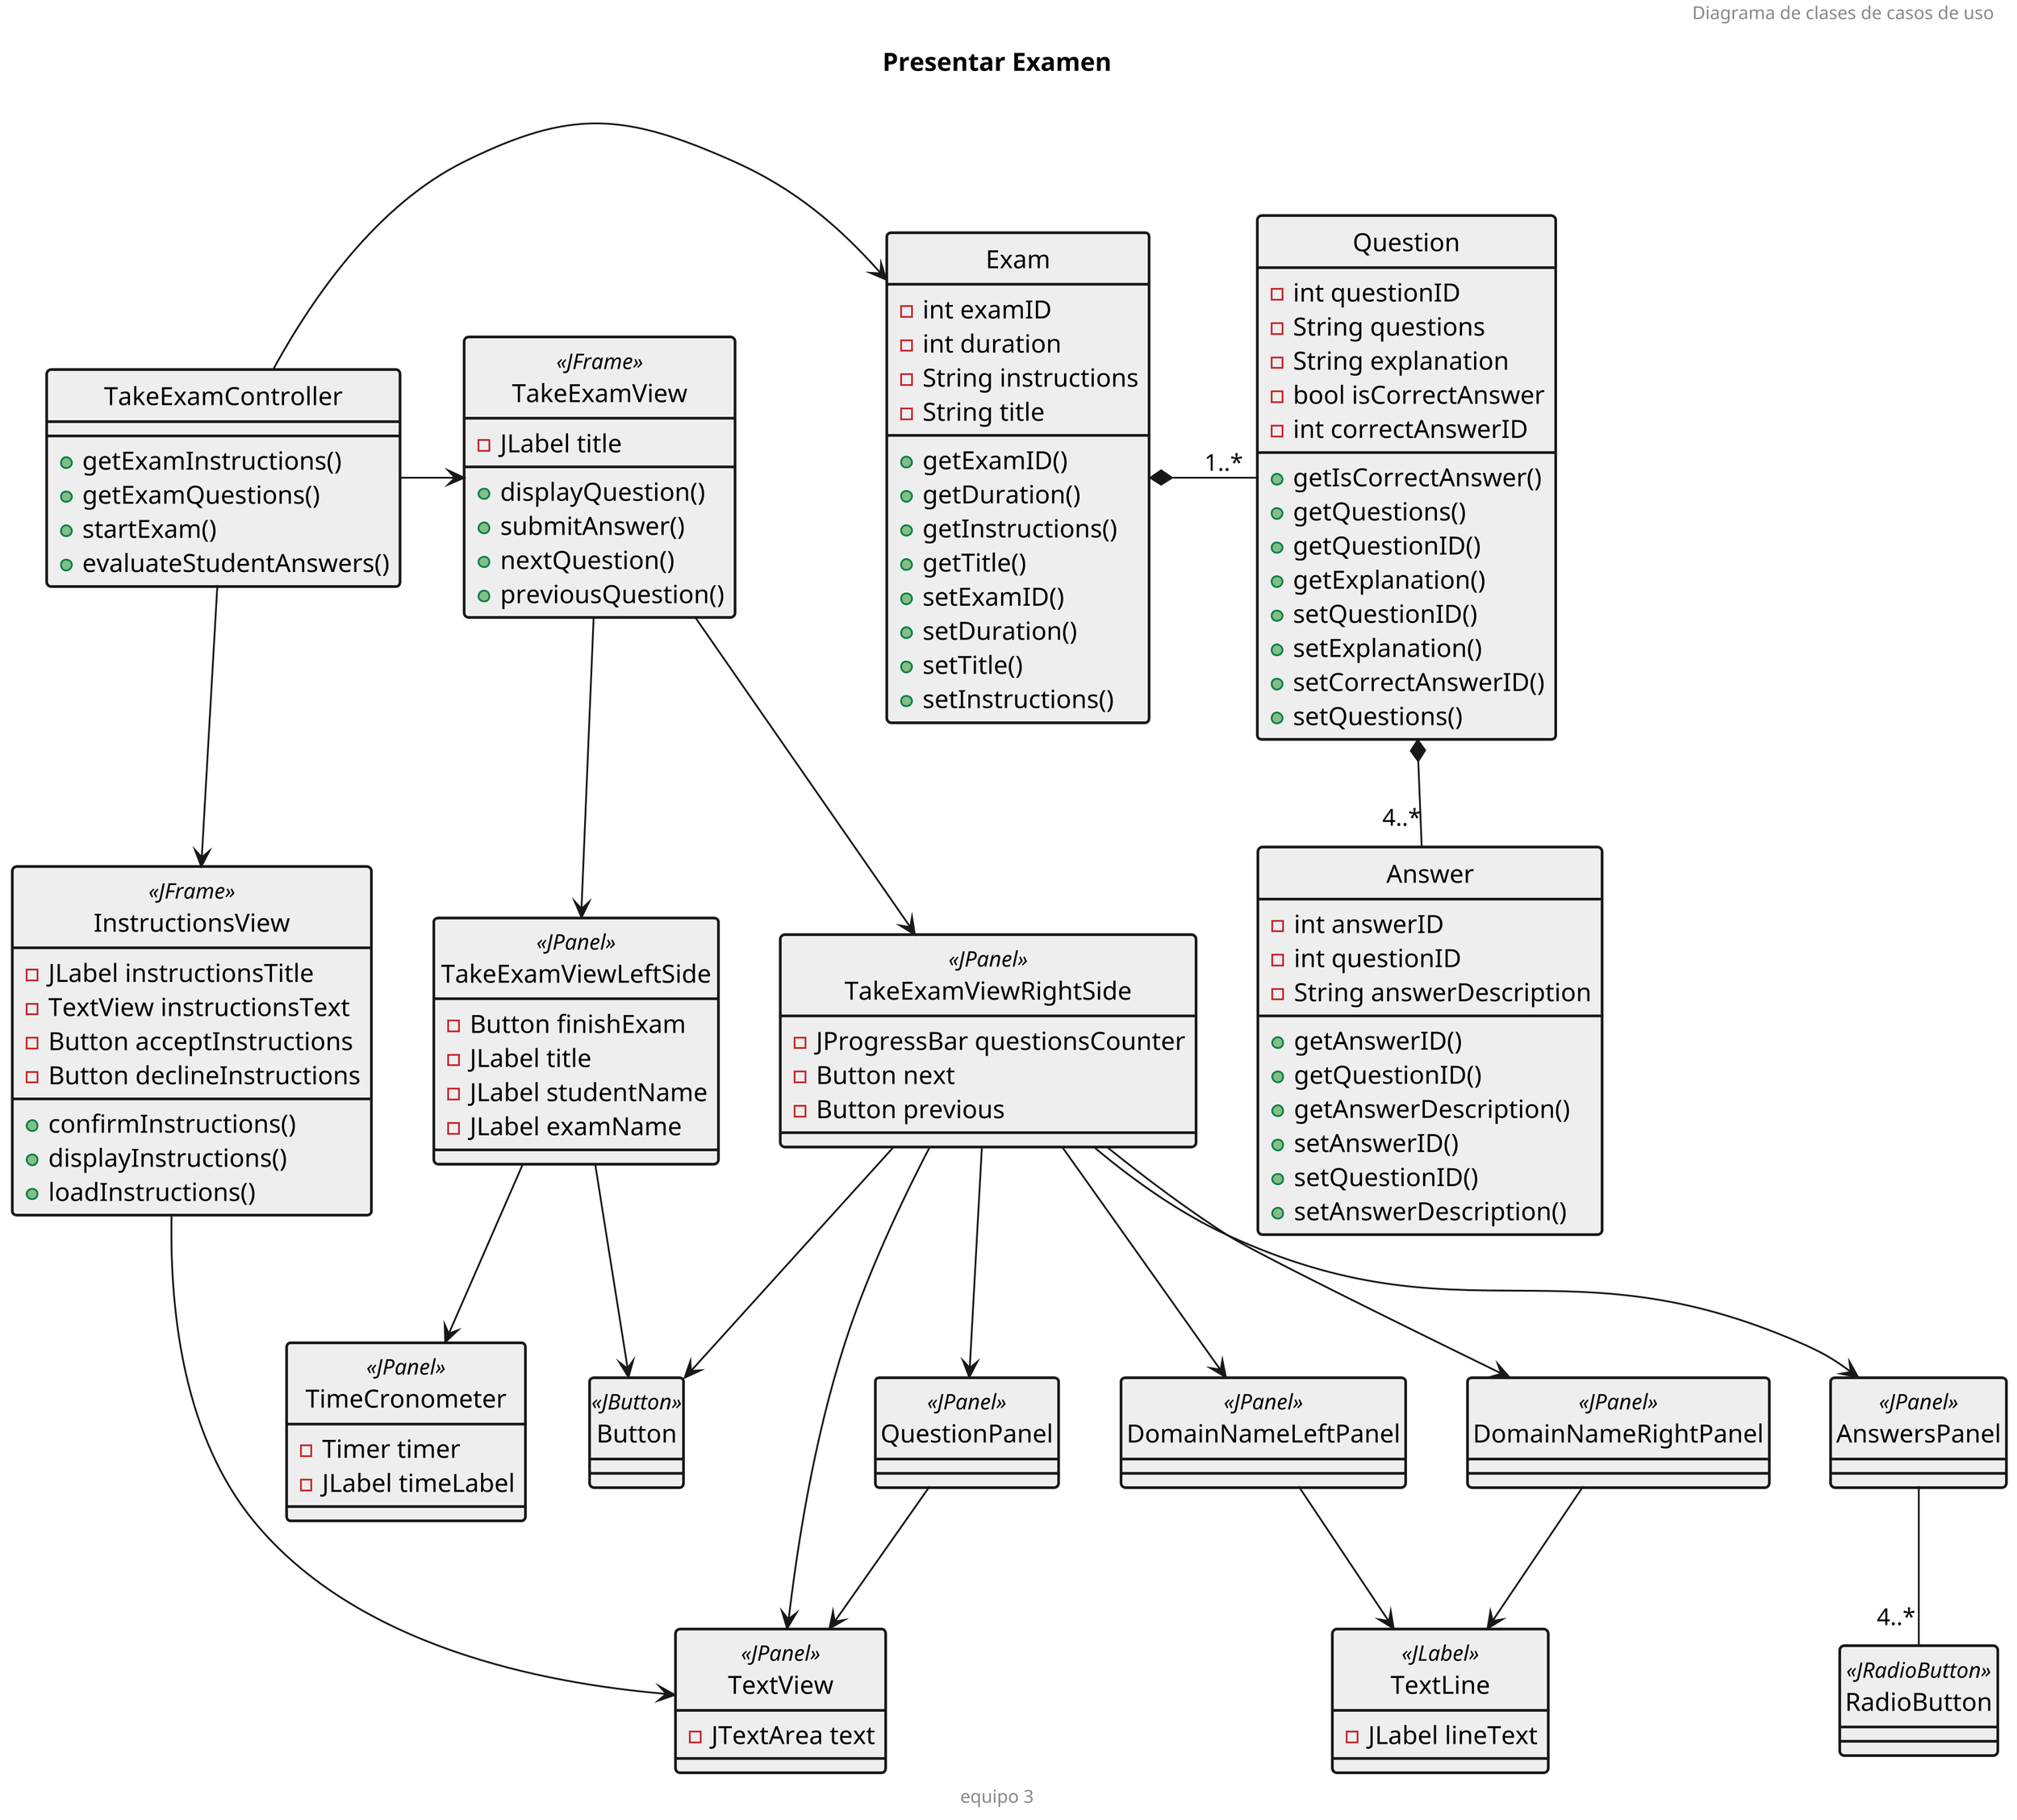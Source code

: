 @startuml "Diagrama de clases"
header Diagrama de clases de casos de uso
title  Presentar Examen 
footer equipo 3

skinparam style strictuml
skinparam ClassBackGroundColor EEEEEE
skinparam ClassBorderThickness 1.5
skinparam dpi 300

class InstructionsView <<JFrame>>{
    -JLabel instructionsTitle
    -TextView instructionsText
    -Button acceptInstructions
    -Button declineInstructions
    +confirmInstructions()
    +displayInstructions()
    +loadInstructions()
}

class Button <<JButton>>{
}

class RadioButton <<JRadioButton>>{    
}

class TextView <<JPanel>>{
    -JTextArea text
}

class TextLine <<JLabel>>{
    -JLabel lineText
}

class TakeExamController{    
    +getExamInstructions()
    +getExamQuestions()
    +startExam()
    +evaluateStudentAnswers()
}

class TakeExamView <<JFrame>>{ 
    -JLabel title   
    +displayQuestion()
    +submitAnswer()
    +nextQuestion()
    +previousQuestion()
}

class TakeExamViewLeftSide <<JPanel>>{
    -Button finishExam
    -JLabel title
    -JLabel studentName
    -JLabel examName

}

class TimeCronometer <<JPanel>>{
    -Timer timer
    -JLabel timeLabel
}

class TakeExamViewRightSide <<JPanel>>{
    -JProgressBar questionsCounter
    -Button next
    -Button previous
}

class DomainNameLeftPanel<<JPanel>>{
}

class DomainNameRightPanel<<JPanel>>{
}

class QuestionPanel <<JPanel>>{
    
}

class AnswersPanel <<JPanel>>{

}

class Exam{
    -int examID
    -int duration
    -String instructions
    -String title
    +getExamID()
    +getDuration()
    +getInstructions()
    +getTitle()
    +setExamID()
    +setDuration()
    +setTitle()
    +setInstructions()
}

class Question{
    -int questionID
    -String questions
    -String explanation
    -bool isCorrectAnswer
    -int correctAnswerID
    +getIsCorrectAnswer()
    +getQuestions()
    +getQuestionID()
    +getExplanation()
    +setQuestionID()
    +setExplanation()
    +setCorrectAnswerID()
    +setQuestions()
}

class Answer{
    -int answerID
    -int questionID
    -String answerDescription
    +getAnswerID()
    +getQuestionID()
    +getAnswerDescription()
    +setAnswerID()
    +setQuestionID()
    +setAnswerDescription() 
}

TakeExamController->Exam
TakeExamController-down->InstructionsView
InstructionsView-->TextView
TakeExamController->TakeExamView
TakeExamView-->TakeExamViewLeftSide
TakeExamView-->TakeExamViewRightSide
TakeExamViewRightSide-->TextView
TakeExamViewRightSide-->QuestionPanel
TakeExamViewRightSide-->AnswersPanel
TakeExamViewRightSide-->DomainNameLeftPanel
TakeExamViewRightSide-->DomainNameRightPanel
TakeExamViewRightSide-->Button
TakeExamViewLeftSide-->Button
TakeExamViewLeftSide-->TimeCronometer
DomainNameLeftPanel-->TextLine
DomainNameRightPanel-->TextLine
QuestionPanel-->TextView
AnswersPanel--"4..*"RadioButton
Exam *- "1..*" Question
Question *-down- "4..*" Answer


@enduml